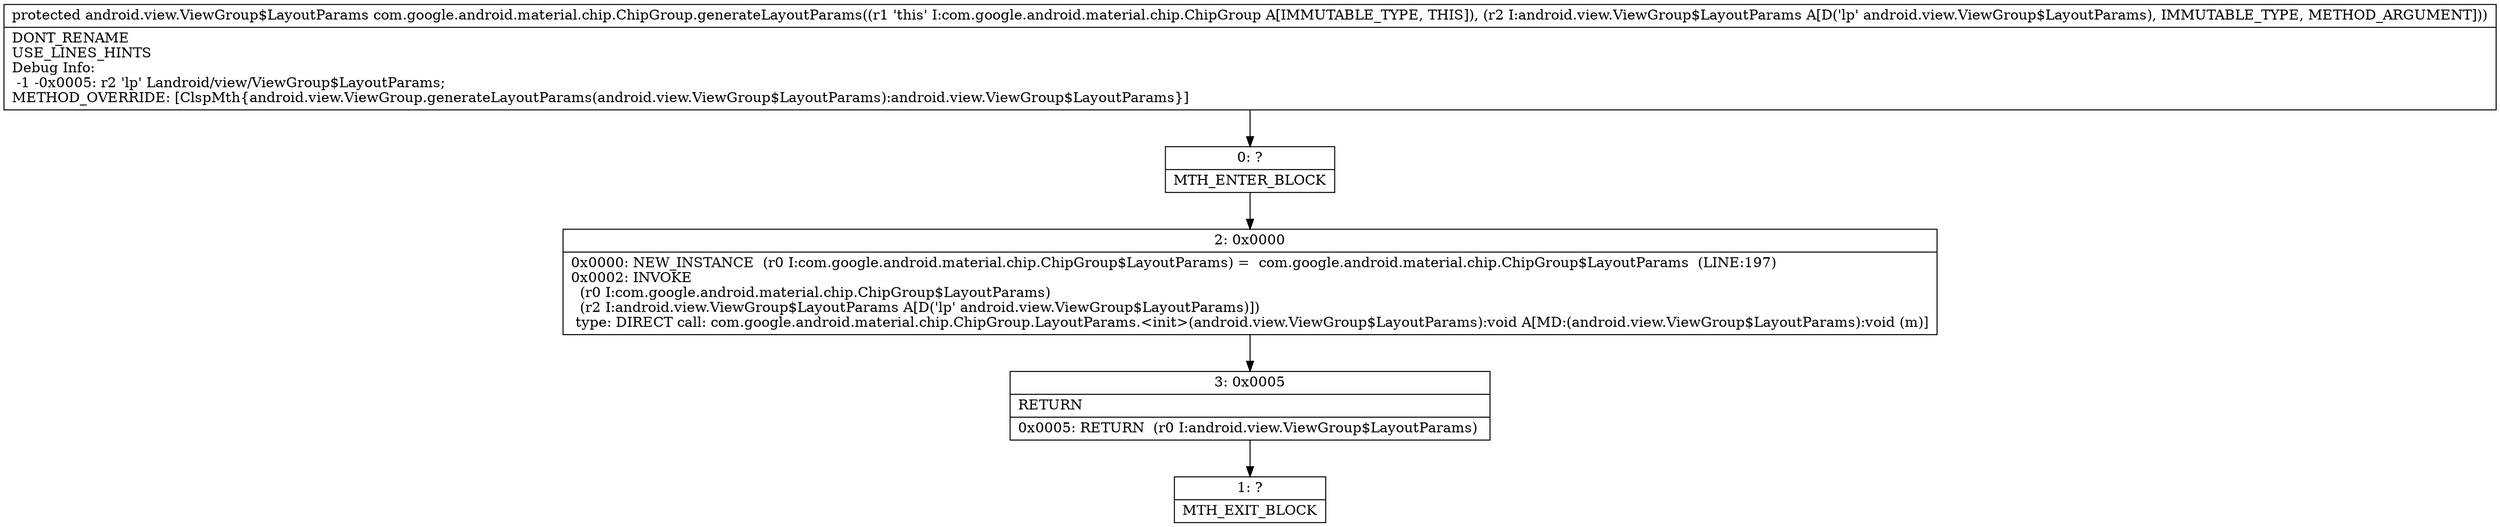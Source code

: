 digraph "CFG forcom.google.android.material.chip.ChipGroup.generateLayoutParams(Landroid\/view\/ViewGroup$LayoutParams;)Landroid\/view\/ViewGroup$LayoutParams;" {
Node_0 [shape=record,label="{0\:\ ?|MTH_ENTER_BLOCK\l}"];
Node_2 [shape=record,label="{2\:\ 0x0000|0x0000: NEW_INSTANCE  (r0 I:com.google.android.material.chip.ChipGroup$LayoutParams) =  com.google.android.material.chip.ChipGroup$LayoutParams  (LINE:197)\l0x0002: INVOKE  \l  (r0 I:com.google.android.material.chip.ChipGroup$LayoutParams)\l  (r2 I:android.view.ViewGroup$LayoutParams A[D('lp' android.view.ViewGroup$LayoutParams)])\l type: DIRECT call: com.google.android.material.chip.ChipGroup.LayoutParams.\<init\>(android.view.ViewGroup$LayoutParams):void A[MD:(android.view.ViewGroup$LayoutParams):void (m)]\l}"];
Node_3 [shape=record,label="{3\:\ 0x0005|RETURN\l|0x0005: RETURN  (r0 I:android.view.ViewGroup$LayoutParams) \l}"];
Node_1 [shape=record,label="{1\:\ ?|MTH_EXIT_BLOCK\l}"];
MethodNode[shape=record,label="{protected android.view.ViewGroup$LayoutParams com.google.android.material.chip.ChipGroup.generateLayoutParams((r1 'this' I:com.google.android.material.chip.ChipGroup A[IMMUTABLE_TYPE, THIS]), (r2 I:android.view.ViewGroup$LayoutParams A[D('lp' android.view.ViewGroup$LayoutParams), IMMUTABLE_TYPE, METHOD_ARGUMENT]))  | DONT_RENAME\lUSE_LINES_HINTS\lDebug Info:\l  \-1 \-0x0005: r2 'lp' Landroid\/view\/ViewGroup$LayoutParams;\lMETHOD_OVERRIDE: [ClspMth\{android.view.ViewGroup.generateLayoutParams(android.view.ViewGroup$LayoutParams):android.view.ViewGroup$LayoutParams\}]\l}"];
MethodNode -> Node_0;Node_0 -> Node_2;
Node_2 -> Node_3;
Node_3 -> Node_1;
}

